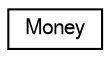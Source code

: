 digraph G
{
  edge [fontname="FreeSans",fontsize="10",labelfontname="FreeSans",labelfontsize="10"];
  node [fontname="FreeSans",fontsize="10",shape=record];
  rankdir=LR;
  Node1 [label="Money",height=0.2,width=0.4,color="black", fillcolor="white", style="filled",URL="$da/de2/classcom_1_1scoreloop_1_1client_1_1android_1_1core_1_1model_1_1_money.html"];
}
